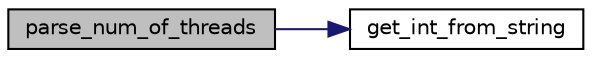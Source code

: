 digraph "parse_num_of_threads"
{
 // INTERACTIVE_SVG=YES
 // LATEX_PDF_SIZE
  edge [fontname="Helvetica",fontsize="10",labelfontname="Helvetica",labelfontsize="10"];
  node [fontname="Helvetica",fontsize="10",shape=record];
  rankdir="LR";
  Node1 [label="parse_num_of_threads",height=0.2,width=0.4,color="black", fillcolor="grey75", style="filled", fontcolor="black",tooltip="converts string to int. Validates string has only numbers."];
  Node1 -> Node2 [color="midnightblue",fontsize="10",style="solid",fontname="Helvetica"];
  Node2 [label="get_int_from_string",height=0.2,width=0.4,color="black", fillcolor="white", style="filled",URL="$command__line__parsing_8c.html#aa4965c76b8fecd2e444ff58293f1ff09",tooltip="Get the int from string object extract digits character from string."];
}
